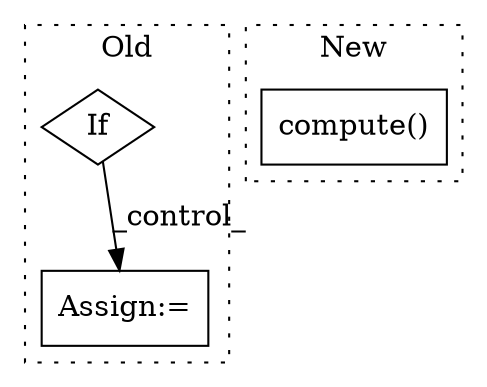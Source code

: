 digraph G {
subgraph cluster0 {
1 [label="If" a="96" s="6171" l="3" shape="diamond"];
3 [label="Assign:=" a="68" s="6485" l="3" shape="box"];
label = "Old";
style="dotted";
}
subgraph cluster1 {
2 [label="compute()" a="75" s="6907" l="19" shape="box"];
label = "New";
style="dotted";
}
1 -> 3 [label="_control_"];
}